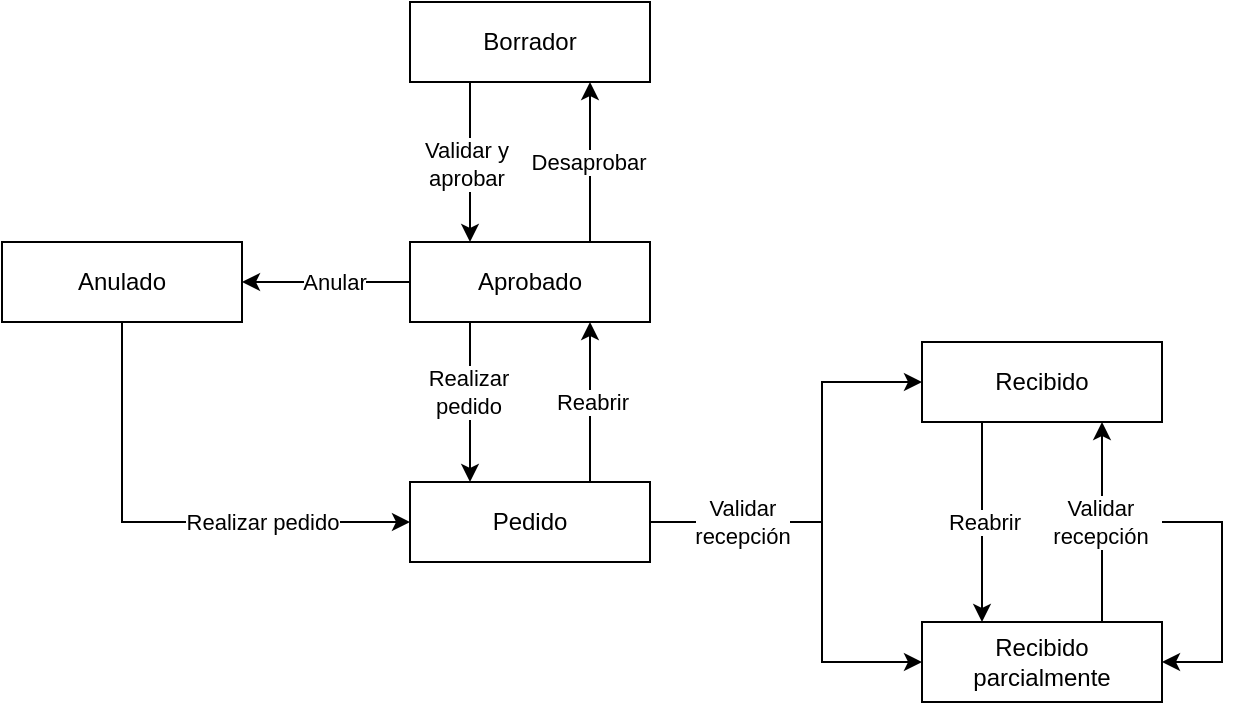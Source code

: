 <mxfile version="21.7.5" type="device">
  <diagram name="Página-1" id="8LOIPSFH9Kpk5TCuhfB8">
    <mxGraphModel dx="989" dy="577" grid="1" gridSize="10" guides="1" tooltips="1" connect="1" arrows="1" fold="1" page="1" pageScale="1" pageWidth="827" pageHeight="1169" math="0" shadow="0">
      <root>
        <mxCell id="0" />
        <mxCell id="1" parent="0" />
        <mxCell id="q6iCkdPlra4Ss4uZmerX-1" value="Borrador" style="rounded=0;whiteSpace=wrap;html=1;" vertex="1" parent="1">
          <mxGeometry x="354" y="80" width="120" height="40" as="geometry" />
        </mxCell>
        <mxCell id="q6iCkdPlra4Ss4uZmerX-2" value="Anulado" style="rounded=0;whiteSpace=wrap;html=1;" vertex="1" parent="1">
          <mxGeometry x="150" y="200" width="120" height="40" as="geometry" />
        </mxCell>
        <mxCell id="q6iCkdPlra4Ss4uZmerX-3" value="Aprobado" style="rounded=0;whiteSpace=wrap;html=1;" vertex="1" parent="1">
          <mxGeometry x="354" y="200" width="120" height="40" as="geometry" />
        </mxCell>
        <mxCell id="q6iCkdPlra4Ss4uZmerX-4" value="Recibido" style="rounded=0;whiteSpace=wrap;html=1;" vertex="1" parent="1">
          <mxGeometry x="610" y="250" width="120" height="40" as="geometry" />
        </mxCell>
        <mxCell id="q6iCkdPlra4Ss4uZmerX-5" value="Pedido" style="rounded=0;whiteSpace=wrap;html=1;" vertex="1" parent="1">
          <mxGeometry x="354" y="320" width="120" height="40" as="geometry" />
        </mxCell>
        <mxCell id="q6iCkdPlra4Ss4uZmerX-6" value="" style="endArrow=classic;html=1;rounded=0;exitX=0.25;exitY=1;exitDx=0;exitDy=0;entryX=0.25;entryY=0;entryDx=0;entryDy=0;" edge="1" parent="1" source="q6iCkdPlra4Ss4uZmerX-1" target="q6iCkdPlra4Ss4uZmerX-3">
          <mxGeometry width="50" height="50" relative="1" as="geometry">
            <mxPoint x="400" y="180" as="sourcePoint" />
            <mxPoint x="450" y="130" as="targetPoint" />
          </mxGeometry>
        </mxCell>
        <mxCell id="q6iCkdPlra4Ss4uZmerX-21" value="Validar y &lt;br&gt;aprobar" style="edgeLabel;html=1;align=center;verticalAlign=middle;resizable=0;points=[];" vertex="1" connectable="0" parent="q6iCkdPlra4Ss4uZmerX-6">
          <mxGeometry x="-0.166" y="-2" relative="1" as="geometry">
            <mxPoint y="7" as="offset" />
          </mxGeometry>
        </mxCell>
        <mxCell id="q6iCkdPlra4Ss4uZmerX-7" value="" style="endArrow=classic;html=1;rounded=0;exitX=0.75;exitY=0;exitDx=0;exitDy=0;entryX=0.75;entryY=1;entryDx=0;entryDy=0;" edge="1" parent="1" source="q6iCkdPlra4Ss4uZmerX-3" target="q6iCkdPlra4Ss4uZmerX-1">
          <mxGeometry width="50" height="50" relative="1" as="geometry">
            <mxPoint x="440" y="190" as="sourcePoint" />
            <mxPoint x="490" y="140" as="targetPoint" />
          </mxGeometry>
        </mxCell>
        <mxCell id="q6iCkdPlra4Ss4uZmerX-23" value="Desaprobar" style="edgeLabel;html=1;align=center;verticalAlign=middle;resizable=0;points=[];" vertex="1" connectable="0" parent="q6iCkdPlra4Ss4uZmerX-7">
          <mxGeometry x="-0.127" y="1" relative="1" as="geometry">
            <mxPoint y="-5" as="offset" />
          </mxGeometry>
        </mxCell>
        <mxCell id="q6iCkdPlra4Ss4uZmerX-8" value="" style="endArrow=classic;html=1;rounded=0;exitX=0;exitY=0.5;exitDx=0;exitDy=0;entryX=1;entryY=0.5;entryDx=0;entryDy=0;" edge="1" parent="1" source="q6iCkdPlra4Ss4uZmerX-3" target="q6iCkdPlra4Ss4uZmerX-2">
          <mxGeometry width="50" height="50" relative="1" as="geometry">
            <mxPoint x="230" y="330" as="sourcePoint" />
            <mxPoint x="280" y="280" as="targetPoint" />
          </mxGeometry>
        </mxCell>
        <mxCell id="q6iCkdPlra4Ss4uZmerX-30" value="Anular" style="edgeLabel;html=1;align=center;verticalAlign=middle;resizable=0;points=[];" vertex="1" connectable="0" parent="q6iCkdPlra4Ss4uZmerX-8">
          <mxGeometry x="-0.091" relative="1" as="geometry">
            <mxPoint as="offset" />
          </mxGeometry>
        </mxCell>
        <mxCell id="q6iCkdPlra4Ss4uZmerX-9" value="" style="endArrow=classic;html=1;rounded=0;exitX=1;exitY=0.5;exitDx=0;exitDy=0;entryX=0;entryY=0.5;entryDx=0;entryDy=0;" edge="1" parent="1" source="q6iCkdPlra4Ss4uZmerX-5" target="q6iCkdPlra4Ss4uZmerX-4">
          <mxGeometry width="50" height="50" relative="1" as="geometry">
            <mxPoint x="470" y="320" as="sourcePoint" />
            <mxPoint x="520" y="270" as="targetPoint" />
            <Array as="points">
              <mxPoint x="560" y="340" />
              <mxPoint x="560" y="270" />
            </Array>
          </mxGeometry>
        </mxCell>
        <mxCell id="q6iCkdPlra4Ss4uZmerX-10" value="" style="endArrow=classic;html=1;rounded=0;exitX=0.75;exitY=0;exitDx=0;exitDy=0;entryX=0.75;entryY=1;entryDx=0;entryDy=0;" edge="1" parent="1" source="q6iCkdPlra4Ss4uZmerX-5" target="q6iCkdPlra4Ss4uZmerX-3">
          <mxGeometry width="50" height="50" relative="1" as="geometry">
            <mxPoint x="470" y="310" as="sourcePoint" />
            <mxPoint x="420" y="280" as="targetPoint" />
          </mxGeometry>
        </mxCell>
        <mxCell id="q6iCkdPlra4Ss4uZmerX-25" value="Reabrir" style="edgeLabel;html=1;align=center;verticalAlign=middle;resizable=0;points=[];" vertex="1" connectable="0" parent="q6iCkdPlra4Ss4uZmerX-10">
          <mxGeometry x="0.011" y="-1" relative="1" as="geometry">
            <mxPoint as="offset" />
          </mxGeometry>
        </mxCell>
        <mxCell id="q6iCkdPlra4Ss4uZmerX-11" value="" style="endArrow=classic;html=1;rounded=0;entryX=0.25;entryY=0;entryDx=0;entryDy=0;exitX=0.25;exitY=1;exitDx=0;exitDy=0;" edge="1" parent="1" source="q6iCkdPlra4Ss4uZmerX-3" target="q6iCkdPlra4Ss4uZmerX-5">
          <mxGeometry width="50" height="50" relative="1" as="geometry">
            <mxPoint x="330" y="300" as="sourcePoint" />
            <mxPoint x="370" y="260" as="targetPoint" />
          </mxGeometry>
        </mxCell>
        <mxCell id="q6iCkdPlra4Ss4uZmerX-24" value="Realizar &lt;br&gt;pedido" style="edgeLabel;html=1;align=center;verticalAlign=middle;resizable=0;points=[];" vertex="1" connectable="0" parent="q6iCkdPlra4Ss4uZmerX-11">
          <mxGeometry x="-0.132" y="-1" relative="1" as="geometry">
            <mxPoint as="offset" />
          </mxGeometry>
        </mxCell>
        <mxCell id="q6iCkdPlra4Ss4uZmerX-12" value="Recibido parcialmente" style="rounded=0;whiteSpace=wrap;html=1;" vertex="1" parent="1">
          <mxGeometry x="610" y="390" width="120" height="40" as="geometry" />
        </mxCell>
        <mxCell id="q6iCkdPlra4Ss4uZmerX-13" value="" style="endArrow=classic;html=1;rounded=0;exitX=1;exitY=0.5;exitDx=0;exitDy=0;entryX=0;entryY=0.5;entryDx=0;entryDy=0;" edge="1" parent="1" source="q6iCkdPlra4Ss4uZmerX-5" target="q6iCkdPlra4Ss4uZmerX-12">
          <mxGeometry width="50" height="50" relative="1" as="geometry">
            <mxPoint x="390" y="300" as="sourcePoint" />
            <mxPoint x="440" y="250" as="targetPoint" />
            <Array as="points">
              <mxPoint x="560" y="340" />
              <mxPoint x="560" y="410" />
            </Array>
          </mxGeometry>
        </mxCell>
        <mxCell id="q6iCkdPlra4Ss4uZmerX-26" value="Validar&lt;br&gt;recepción" style="edgeLabel;html=1;align=center;verticalAlign=middle;resizable=0;points=[];" vertex="1" connectable="0" parent="q6iCkdPlra4Ss4uZmerX-13">
          <mxGeometry x="-0.701" relative="1" as="geometry">
            <mxPoint x="15" as="offset" />
          </mxGeometry>
        </mxCell>
        <mxCell id="q6iCkdPlra4Ss4uZmerX-14" value="" style="endArrow=classic;html=1;rounded=0;exitX=0.75;exitY=0;exitDx=0;exitDy=0;entryX=0.75;entryY=1;entryDx=0;entryDy=0;" edge="1" parent="1" source="q6iCkdPlra4Ss4uZmerX-12" target="q6iCkdPlra4Ss4uZmerX-4">
          <mxGeometry width="50" height="50" relative="1" as="geometry">
            <mxPoint x="700" y="340" as="sourcePoint" />
            <mxPoint x="630" y="320" as="targetPoint" />
          </mxGeometry>
        </mxCell>
        <mxCell id="q6iCkdPlra4Ss4uZmerX-29" value="Validar &lt;br&gt;recepción" style="edgeLabel;html=1;align=center;verticalAlign=middle;resizable=0;points=[];" vertex="1" connectable="0" parent="q6iCkdPlra4Ss4uZmerX-14">
          <mxGeometry x="-0.074" y="1" relative="1" as="geometry">
            <mxPoint y="-4" as="offset" />
          </mxGeometry>
        </mxCell>
        <mxCell id="q6iCkdPlra4Ss4uZmerX-15" value="" style="endArrow=classic;html=1;rounded=0;exitX=0.25;exitY=1;exitDx=0;exitDy=0;entryX=0.25;entryY=0;entryDx=0;entryDy=0;" edge="1" parent="1" source="q6iCkdPlra4Ss4uZmerX-4" target="q6iCkdPlra4Ss4uZmerX-12">
          <mxGeometry width="50" height="50" relative="1" as="geometry">
            <mxPoint x="580" y="360" as="sourcePoint" />
            <mxPoint x="630" y="310" as="targetPoint" />
          </mxGeometry>
        </mxCell>
        <mxCell id="q6iCkdPlra4Ss4uZmerX-27" value="Reabrir" style="edgeLabel;html=1;align=center;verticalAlign=middle;resizable=0;points=[];" vertex="1" connectable="0" parent="q6iCkdPlra4Ss4uZmerX-15">
          <mxGeometry x="-0.147" y="1" relative="1" as="geometry">
            <mxPoint y="7" as="offset" />
          </mxGeometry>
        </mxCell>
        <mxCell id="q6iCkdPlra4Ss4uZmerX-16" value="" style="endArrow=classic;html=1;rounded=0;exitX=0.5;exitY=1;exitDx=0;exitDy=0;entryX=0;entryY=0.5;entryDx=0;entryDy=0;" edge="1" parent="1" source="q6iCkdPlra4Ss4uZmerX-2" target="q6iCkdPlra4Ss4uZmerX-5">
          <mxGeometry width="50" height="50" relative="1" as="geometry">
            <mxPoint x="200" y="330" as="sourcePoint" />
            <mxPoint x="250" y="280" as="targetPoint" />
            <Array as="points">
              <mxPoint x="210" y="340" />
            </Array>
          </mxGeometry>
        </mxCell>
        <mxCell id="q6iCkdPlra4Ss4uZmerX-32" value="Realizar pedido" style="edgeLabel;html=1;align=center;verticalAlign=middle;resizable=0;points=[];" vertex="1" connectable="0" parent="q6iCkdPlra4Ss4uZmerX-16">
          <mxGeometry x="0.427" y="2" relative="1" as="geometry">
            <mxPoint x="-4" y="2" as="offset" />
          </mxGeometry>
        </mxCell>
        <mxCell id="q6iCkdPlra4Ss4uZmerX-33" value="" style="endArrow=classic;html=1;rounded=0;entryX=1;entryY=0.5;entryDx=0;entryDy=0;" edge="1" parent="1" target="q6iCkdPlra4Ss4uZmerX-12">
          <mxGeometry width="50" height="50" relative="1" as="geometry">
            <mxPoint x="730" y="340" as="sourcePoint" />
            <mxPoint x="800" y="300" as="targetPoint" />
            <Array as="points">
              <mxPoint x="760" y="340" />
              <mxPoint x="760" y="410" />
            </Array>
          </mxGeometry>
        </mxCell>
      </root>
    </mxGraphModel>
  </diagram>
</mxfile>
